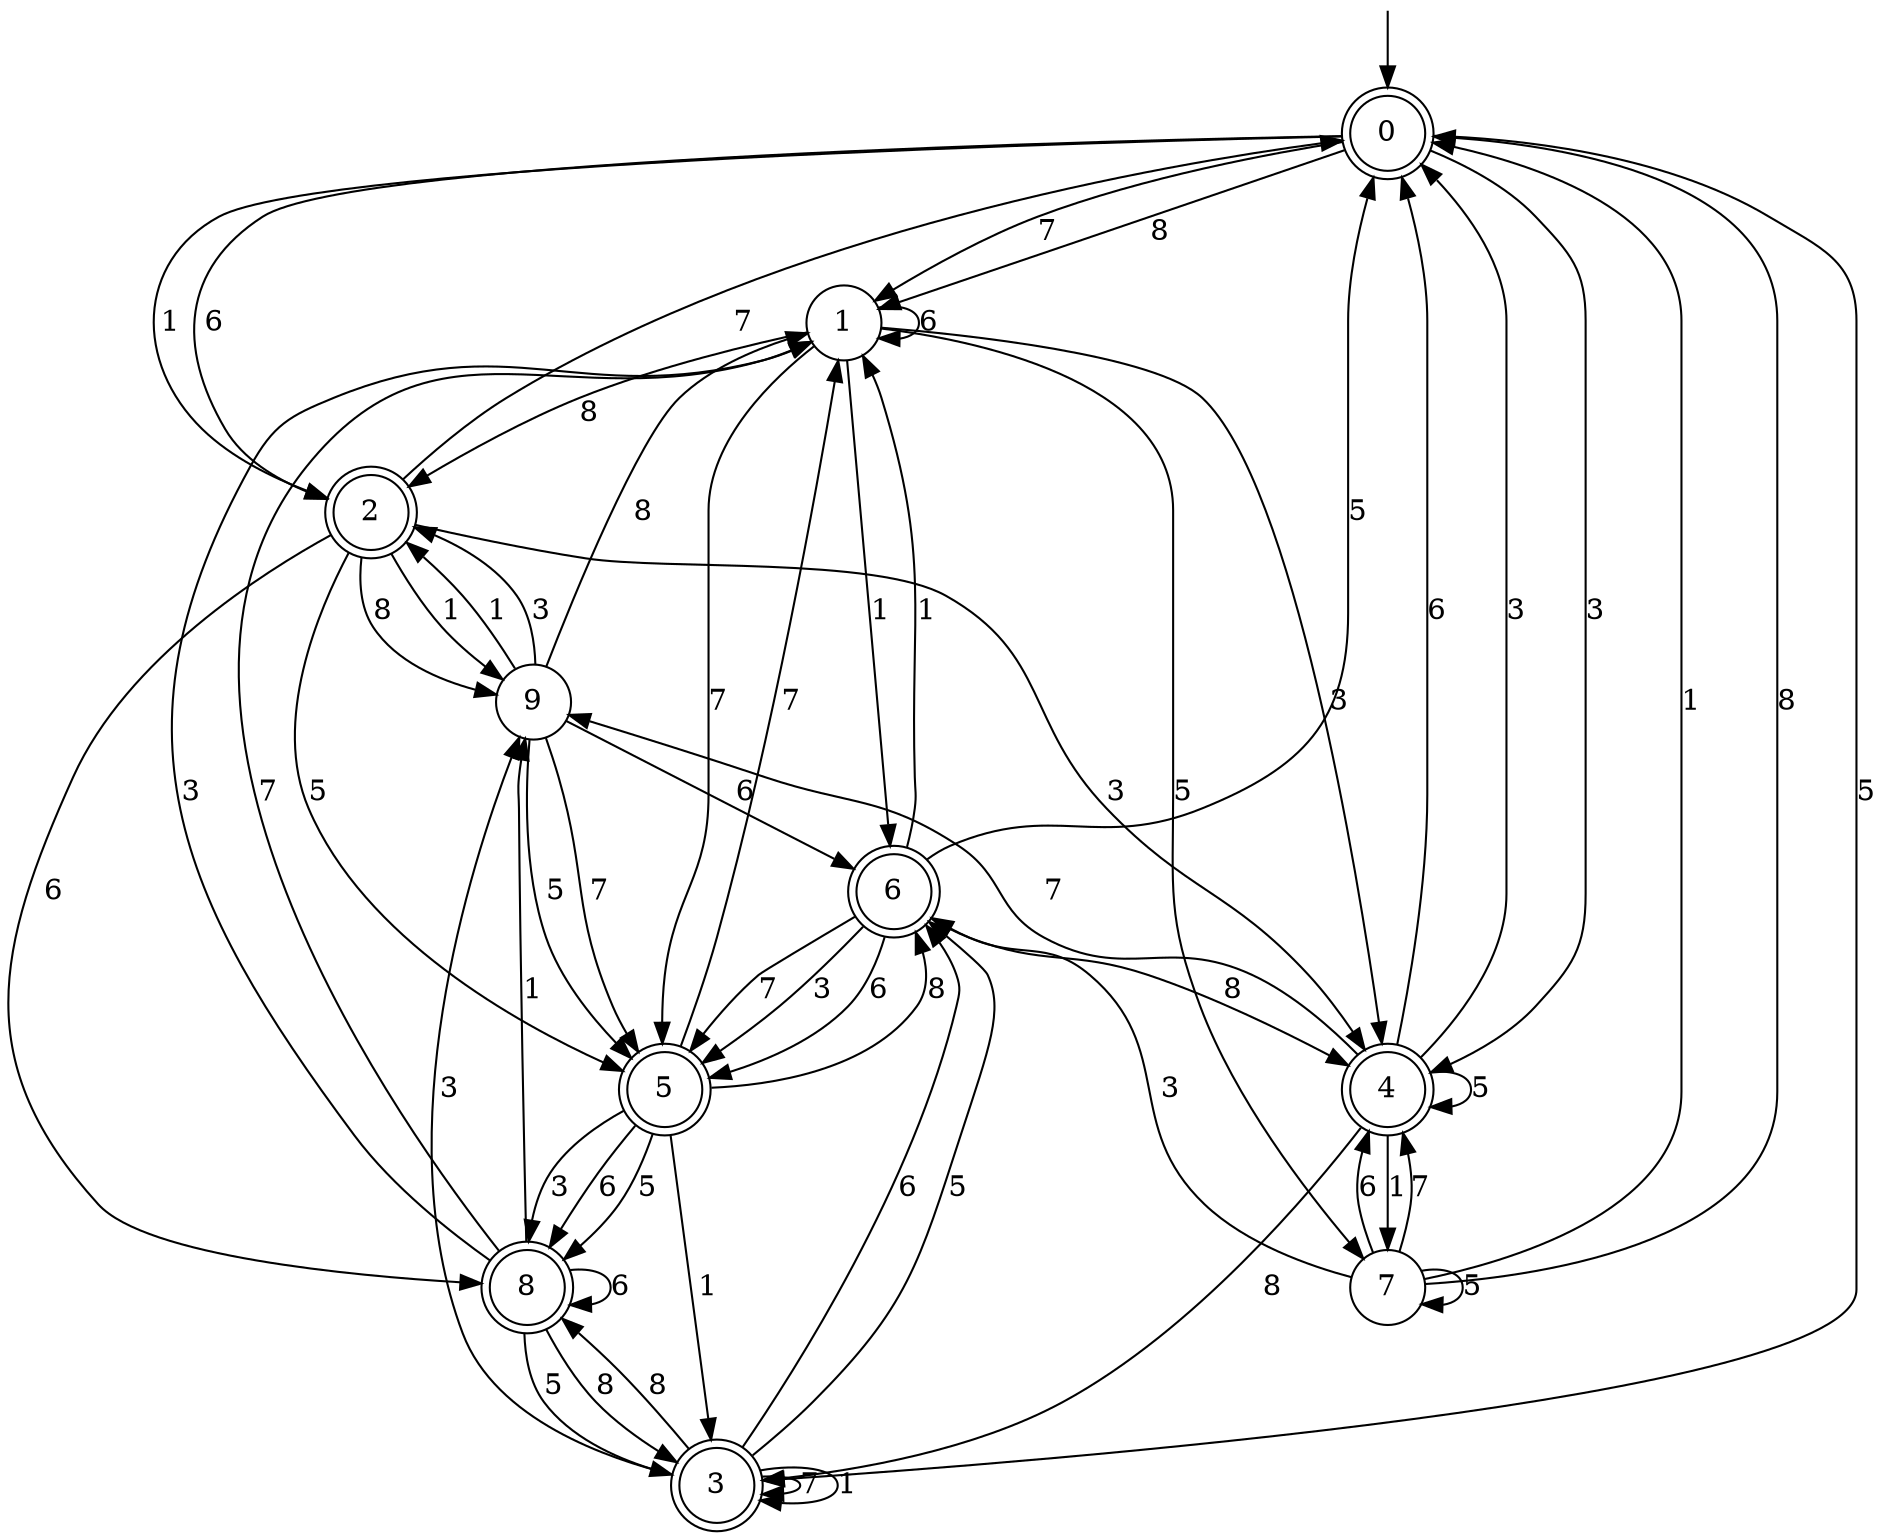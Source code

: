digraph g {

	s0 [shape="doublecircle" label="0"];
	s1 [shape="circle" label="1"];
	s2 [shape="doublecircle" label="2"];
	s3 [shape="doublecircle" label="3"];
	s4 [shape="doublecircle" label="4"];
	s5 [shape="doublecircle" label="5"];
	s6 [shape="doublecircle" label="6"];
	s7 [shape="circle" label="7"];
	s8 [shape="doublecircle" label="8"];
	s9 [shape="circle" label="9"];
	s0 -> s1 [label="7"];
	s0 -> s2 [label="6"];
	s0 -> s1 [label="8"];
	s0 -> s2 [label="1"];
	s0 -> s3 [label="5"];
	s0 -> s4 [label="3"];
	s1 -> s5 [label="7"];
	s1 -> s1 [label="6"];
	s1 -> s2 [label="8"];
	s1 -> s6 [label="1"];
	s1 -> s7 [label="5"];
	s1 -> s4 [label="3"];
	s2 -> s0 [label="7"];
	s2 -> s8 [label="6"];
	s2 -> s9 [label="8"];
	s2 -> s9 [label="1"];
	s2 -> s5 [label="5"];
	s2 -> s4 [label="3"];
	s3 -> s3 [label="7"];
	s3 -> s6 [label="6"];
	s3 -> s8 [label="8"];
	s3 -> s3 [label="1"];
	s3 -> s6 [label="5"];
	s3 -> s9 [label="3"];
	s4 -> s9 [label="7"];
	s4 -> s0 [label="6"];
	s4 -> s3 [label="8"];
	s4 -> s7 [label="1"];
	s4 -> s4 [label="5"];
	s4 -> s0 [label="3"];
	s5 -> s1 [label="7"];
	s5 -> s8 [label="6"];
	s5 -> s6 [label="8"];
	s5 -> s3 [label="1"];
	s5 -> s8 [label="5"];
	s5 -> s8 [label="3"];
	s6 -> s5 [label="7"];
	s6 -> s5 [label="6"];
	s6 -> s4 [label="8"];
	s6 -> s1 [label="1"];
	s6 -> s0 [label="5"];
	s6 -> s5 [label="3"];
	s7 -> s4 [label="7"];
	s7 -> s4 [label="6"];
	s7 -> s0 [label="8"];
	s7 -> s0 [label="1"];
	s7 -> s7 [label="5"];
	s7 -> s6 [label="3"];
	s8 -> s1 [label="7"];
	s8 -> s8 [label="6"];
	s8 -> s3 [label="8"];
	s8 -> s9 [label="1"];
	s8 -> s3 [label="5"];
	s8 -> s1 [label="3"];
	s9 -> s5 [label="7"];
	s9 -> s6 [label="6"];
	s9 -> s1 [label="8"];
	s9 -> s2 [label="1"];
	s9 -> s5 [label="5"];
	s9 -> s2 [label="3"];

__start0 [label="" shape="none" width="0" height="0"];
__start0 -> s0;

}
